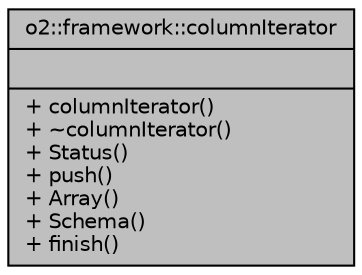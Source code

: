 digraph "o2::framework::columnIterator"
{
 // INTERACTIVE_SVG=YES
  bgcolor="transparent";
  edge [fontname="Helvetica",fontsize="10",labelfontname="Helvetica",labelfontsize="10"];
  node [fontname="Helvetica",fontsize="10",shape=record];
  Node1 [label="{o2::framework::columnIterator\n||+ columnIterator()\l+ ~columnIterator()\l+ Status()\l+ push()\l+ Array()\l+ Schema()\l+ finish()\l}",height=0.2,width=0.4,color="black", fillcolor="grey75", style="filled", fontcolor="black"];
}
